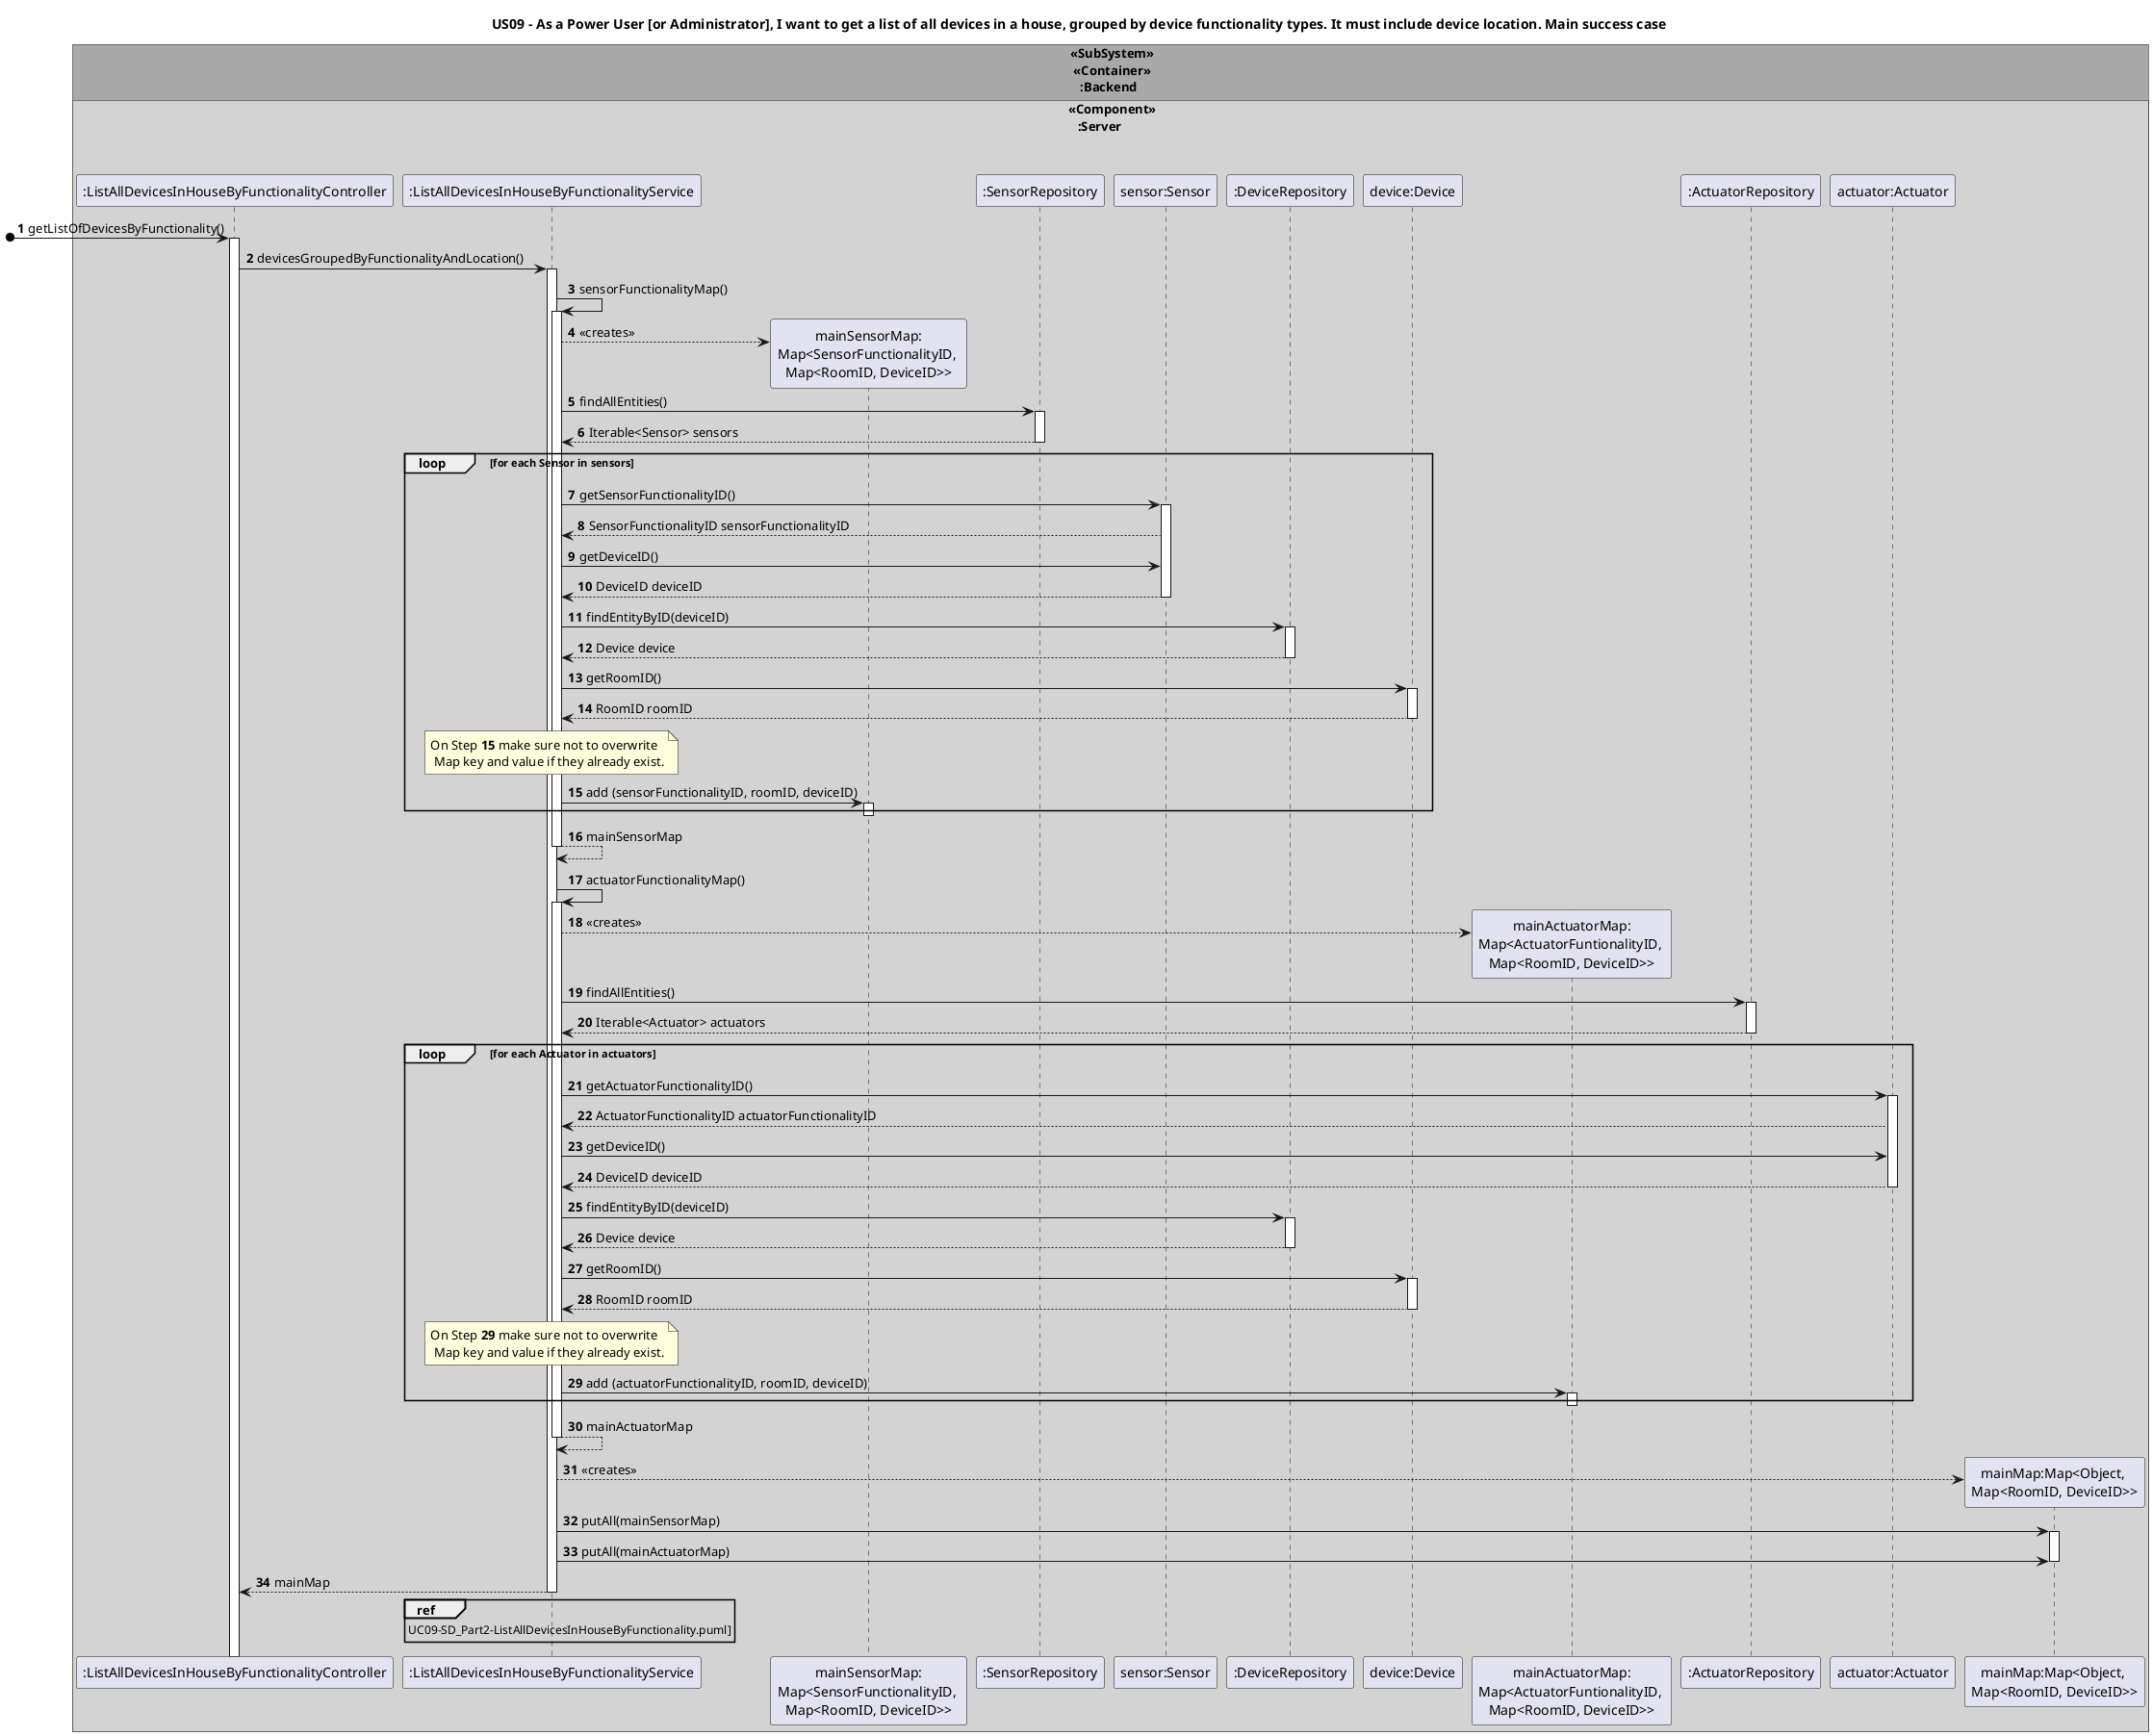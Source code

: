 @startuml
'https://plantuml.com/sequence-diagram
title US09 - As a Power User [or Administrator], I want to get a list of all devices in a house, grouped by device functionality types. It must include device location. Main success case

autonumber

!pragma teoz true

box " <<SubSystem>>\n  <<Container>>\n    :Backend " #DarkGrey
box " <<Component>>\n    :Server" #LightGrey
participant ":ListAllDevicesInHouseByFunctionalityController" as US09Ctrl
participant ":ListAllDevicesInHouseByFunctionalityService" as HouseService
participant "mainSensorMap:\nMap<SensorFunctionalityID, \nMap<RoomID, DeviceID>>" as mainSensorMap
participant ":SensorRepository" as SensorRepository
participant "sensor:Sensor" as Sensor
participant ":DeviceRepository" as DeviceRepository
participant "device:Device" as Device
participant "mainActuatorMap:\nMap<ActuatorFuntionalityID, \nMap<RoomID, DeviceID>>" as mainActuatorMap
participant ":ActuatorRepository" as ActuatorRepository
participant "actuator:Actuator" as Actuator
participant "mainMap:Map<Object, \nMap<RoomID, DeviceID>>" as mainMap
end box
end box

'SECTION 1: CALL TO CONTROLLER AND CONTROLLER TO SERVICE'
[o-> US09Ctrl: getListOfDevicesByFunctionality()
activate US09Ctrl
US09Ctrl -> HouseService: devicesGroupedByFunctionalityAndLocation()
activate HouseService
'END SECTION'

'SECTION 2: ITERATE THROUGH SENSORS AND GROUP SENSORS BY FUNCTIONALITY'
HouseService -> HouseService: sensorFunctionalityMap()
    activate HouseService
    HouseService --> mainSensorMap**: <<creates>>
    HouseService -> SensorRepository: findAllEntities()
    activate SensorRepository
    SensorRepository --> HouseService: Iterable<Sensor> sensors
    deactivate SensorRepository
    'SECTION 2.1: LOOPING THROUGH EACH SENSOR'
    loop for each Sensor in sensors
        HouseService -> Sensor: getSensorFunctionalityID()
        activate Sensor
        Sensor --> HouseService: SensorFunctionalityID sensorFunctionalityID
        HouseService -> Sensor: getDeviceID()
        Sensor --> HouseService: DeviceID deviceID
        deactivate Sensor
        HouseService -> DeviceRepository: findEntityByID(deviceID)
        activate DeviceRepository
        DeviceRepository --> HouseService: Device device
        deactivate DeviceRepository
        HouseService -> Device: getRoomID()
        activate Device
        Device --> HouseService: RoomID roomID
        deactivate Device
        note over HouseService: On Step <b>15</b> make sure not to overwrite\n Map key and value if they already exist.
        HouseService -> mainSensorMap: add (sensorFunctionalityID, roomID, deviceID)
        activate mainSensorMap
        deactivate mainSensorMap
    end
HouseService --> HouseService: mainSensorMap
deactivate HouseService
'END SECTION'

'SECTION 3: ITERATE THROUGH ACTUATORS AND GROUP SENSORS BY FUNCTIONALITY'
HouseService -> HouseService: actuatorFunctionalityMap()
    activate HouseService
    HouseService --> mainActuatorMap**: <<creates>>
    HouseService -> ActuatorRepository: findAllEntities()
    activate ActuatorRepository
    ActuatorRepository --> HouseService: Iterable<Actuator> actuators
    deactivate ActuatorRepository
    'SECTION 3.1: LOOPING THROUGH EACH ACTUATOR'
    loop for each Actuator in actuators
        HouseService -> Actuator: getActuatorFunctionalityID()
        activate Actuator
        Actuator --> HouseService: ActuatorFunctionalityID actuatorFunctionalityID
        HouseService -> Actuator: getDeviceID()
        Actuator --> HouseService: DeviceID deviceID
        deactivate Actuator
        HouseService -> DeviceRepository: findEntityByID(deviceID)
        activate DeviceRepository
        DeviceRepository --> HouseService: Device device
        deactivate DeviceRepository
        HouseService -> Device: getRoomID()
        activate Device
        Device --> HouseService: RoomID roomID
        deactivate Device
        note over HouseService: On Step <b>29</b> make sure not to overwrite\n Map key and value if they already exist.
        HouseService -> mainActuatorMap: add (actuatorFunctionalityID, roomID, deviceID)
        activate mainActuatorMap
        deactivate mainActuatorMap
    end
HouseService --> HouseService: mainActuatorMap
deactivate HouseService
'END SECTION'

'SECTION 4: MERGE SENSOR AND ACTUATOR MAPS AND PUT ALL DATA INTO MAIN MAP'
HouseService --> mainMap**: <<creates>>
    HouseService -> mainMap: putAll(mainSensorMap)
    activate mainMap

    HouseService -> mainMap: putAll(mainActuatorMap)
    deactivate mainMap

'END SECTION'

'SECTION 5: RETURN MAIN MAP TO CONTROLLER FOR CONVERSION TO DTO'
HouseService --> US09Ctrl: mainMap
deactivate HouseService
'END SECTION'

ref over HouseService: UC09-SD_Part2-ListAllDevicesInHouseByFunctionality.puml]
@enduml